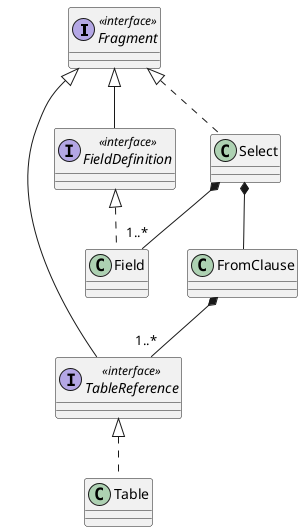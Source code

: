 @startuml
'!include ../exasol.skin

together {
	interface Fragment <<interface>>
	interface FieldDefinition <<interface>>
	interface TableReference <<interface>>
}

FieldDefinition -u-|> Fragment
Field .u.|> FieldDefinition
Select .u.|> Fragment
TableReference -u-|> Fragment

Select *-d- "1..*" Field
Select *-d- FromClause
FromClause *-d- "1..*" TableReference
Table .u.|> TableReference
@enduml